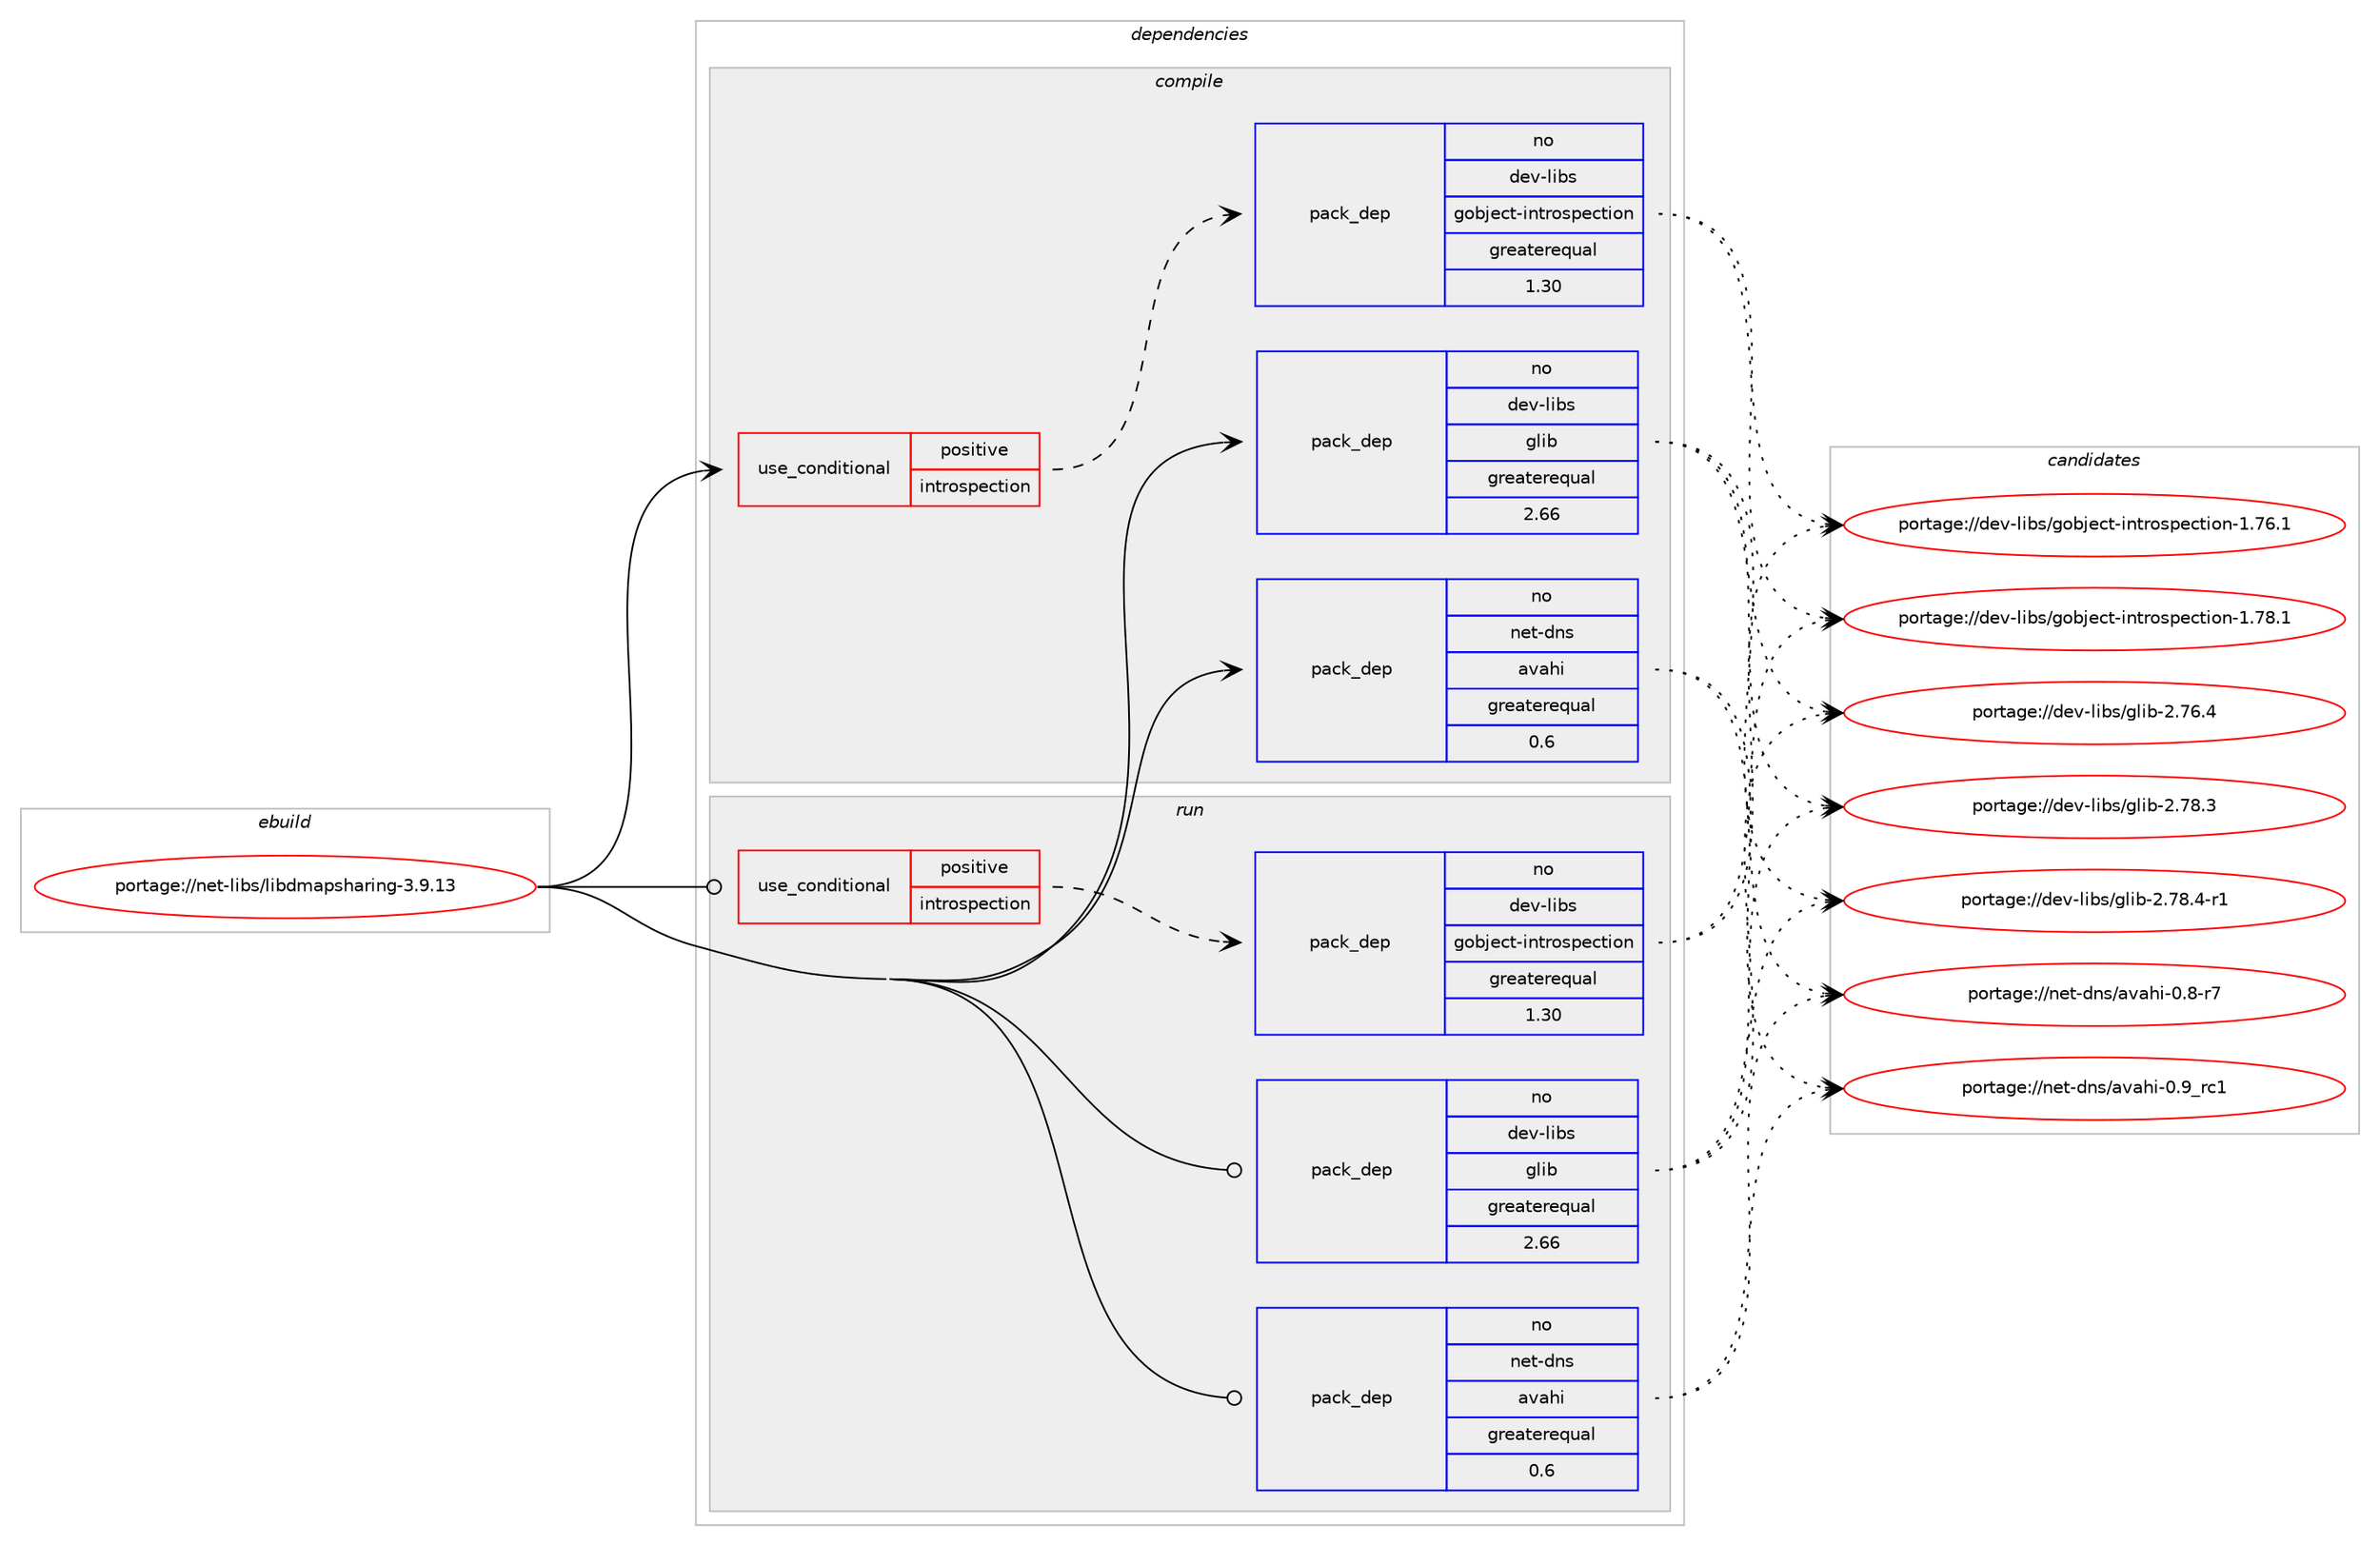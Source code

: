 digraph prolog {

# *************
# Graph options
# *************

newrank=true;
concentrate=true;
compound=true;
graph [rankdir=LR,fontname=Helvetica,fontsize=10,ranksep=1.5];#, ranksep=2.5, nodesep=0.2];
edge  [arrowhead=vee];
node  [fontname=Helvetica,fontsize=10];

# **********
# The ebuild
# **********

subgraph cluster_leftcol {
color=gray;
rank=same;
label=<<i>ebuild</i>>;
id [label="portage://net-libs/libdmapsharing-3.9.13", color=red, width=4, href="../net-libs/libdmapsharing-3.9.13.svg"];
}

# ****************
# The dependencies
# ****************

subgraph cluster_midcol {
color=gray;
label=<<i>dependencies</i>>;
subgraph cluster_compile {
fillcolor="#eeeeee";
style=filled;
label=<<i>compile</i>>;
subgraph cond2304 {
dependency3182 [label=<<TABLE BORDER="0" CELLBORDER="1" CELLSPACING="0" CELLPADDING="4"><TR><TD ROWSPAN="3" CELLPADDING="10">use_conditional</TD></TR><TR><TD>positive</TD></TR><TR><TD>introspection</TD></TR></TABLE>>, shape=none, color=red];
subgraph pack840 {
dependency3183 [label=<<TABLE BORDER="0" CELLBORDER="1" CELLSPACING="0" CELLPADDING="4" WIDTH="220"><TR><TD ROWSPAN="6" CELLPADDING="30">pack_dep</TD></TR><TR><TD WIDTH="110">no</TD></TR><TR><TD>dev-libs</TD></TR><TR><TD>gobject-introspection</TD></TR><TR><TD>greaterequal</TD></TR><TR><TD>1.30</TD></TR></TABLE>>, shape=none, color=blue];
}
dependency3182:e -> dependency3183:w [weight=20,style="dashed",arrowhead="vee"];
}
id:e -> dependency3182:w [weight=20,style="solid",arrowhead="vee"];
subgraph pack841 {
dependency3184 [label=<<TABLE BORDER="0" CELLBORDER="1" CELLSPACING="0" CELLPADDING="4" WIDTH="220"><TR><TD ROWSPAN="6" CELLPADDING="30">pack_dep</TD></TR><TR><TD WIDTH="110">no</TD></TR><TR><TD>dev-libs</TD></TR><TR><TD>glib</TD></TR><TR><TD>greaterequal</TD></TR><TR><TD>2.66</TD></TR></TABLE>>, shape=none, color=blue];
}
id:e -> dependency3184:w [weight=20,style="solid",arrowhead="vee"];
# *** BEGIN UNKNOWN DEPENDENCY TYPE (TODO) ***
# id -> package_dependency(portage://net-libs/libdmapsharing-3.9.13,install,no,media-libs,gst-plugins-base,none,[,,],[slot(1.0)],[])
# *** END UNKNOWN DEPENDENCY TYPE (TODO) ***

# *** BEGIN UNKNOWN DEPENDENCY TYPE (TODO) ***
# id -> package_dependency(portage://net-libs/libdmapsharing-3.9.13,install,no,media-libs,gstreamer,none,[,,],[slot(1.0)],[])
# *** END UNKNOWN DEPENDENCY TYPE (TODO) ***

subgraph pack842 {
dependency3185 [label=<<TABLE BORDER="0" CELLBORDER="1" CELLSPACING="0" CELLPADDING="4" WIDTH="220"><TR><TD ROWSPAN="6" CELLPADDING="30">pack_dep</TD></TR><TR><TD WIDTH="110">no</TD></TR><TR><TD>net-dns</TD></TR><TR><TD>avahi</TD></TR><TR><TD>greaterequal</TD></TR><TR><TD>0.6</TD></TR></TABLE>>, shape=none, color=blue];
}
id:e -> dependency3185:w [weight=20,style="solid",arrowhead="vee"];
# *** BEGIN UNKNOWN DEPENDENCY TYPE (TODO) ***
# id -> package_dependency(portage://net-libs/libdmapsharing-3.9.13,install,no,net-libs,libsoup,none,[,,],[slot(3.0)],[])
# *** END UNKNOWN DEPENDENCY TYPE (TODO) ***

# *** BEGIN UNKNOWN DEPENDENCY TYPE (TODO) ***
# id -> package_dependency(portage://net-libs/libdmapsharing-3.9.13,install,no,sys-libs,zlib,none,[,,],[],[])
# *** END UNKNOWN DEPENDENCY TYPE (TODO) ***

# *** BEGIN UNKNOWN DEPENDENCY TYPE (TODO) ***
# id -> package_dependency(portage://net-libs/libdmapsharing-3.9.13,install,no,x11-libs,gdk-pixbuf,none,[,,],[slot(2)],[])
# *** END UNKNOWN DEPENDENCY TYPE (TODO) ***

}
subgraph cluster_compileandrun {
fillcolor="#eeeeee";
style=filled;
label=<<i>compile and run</i>>;
}
subgraph cluster_run {
fillcolor="#eeeeee";
style=filled;
label=<<i>run</i>>;
subgraph cond2305 {
dependency3186 [label=<<TABLE BORDER="0" CELLBORDER="1" CELLSPACING="0" CELLPADDING="4"><TR><TD ROWSPAN="3" CELLPADDING="10">use_conditional</TD></TR><TR><TD>positive</TD></TR><TR><TD>introspection</TD></TR></TABLE>>, shape=none, color=red];
subgraph pack843 {
dependency3187 [label=<<TABLE BORDER="0" CELLBORDER="1" CELLSPACING="0" CELLPADDING="4" WIDTH="220"><TR><TD ROWSPAN="6" CELLPADDING="30">pack_dep</TD></TR><TR><TD WIDTH="110">no</TD></TR><TR><TD>dev-libs</TD></TR><TR><TD>gobject-introspection</TD></TR><TR><TD>greaterequal</TD></TR><TR><TD>1.30</TD></TR></TABLE>>, shape=none, color=blue];
}
dependency3186:e -> dependency3187:w [weight=20,style="dashed",arrowhead="vee"];
}
id:e -> dependency3186:w [weight=20,style="solid",arrowhead="odot"];
subgraph pack844 {
dependency3188 [label=<<TABLE BORDER="0" CELLBORDER="1" CELLSPACING="0" CELLPADDING="4" WIDTH="220"><TR><TD ROWSPAN="6" CELLPADDING="30">pack_dep</TD></TR><TR><TD WIDTH="110">no</TD></TR><TR><TD>dev-libs</TD></TR><TR><TD>glib</TD></TR><TR><TD>greaterequal</TD></TR><TR><TD>2.66</TD></TR></TABLE>>, shape=none, color=blue];
}
id:e -> dependency3188:w [weight=20,style="solid",arrowhead="odot"];
# *** BEGIN UNKNOWN DEPENDENCY TYPE (TODO) ***
# id -> package_dependency(portage://net-libs/libdmapsharing-3.9.13,run,no,media-libs,gst-plugins-base,none,[,,],[slot(1.0)],[])
# *** END UNKNOWN DEPENDENCY TYPE (TODO) ***

# *** BEGIN UNKNOWN DEPENDENCY TYPE (TODO) ***
# id -> package_dependency(portage://net-libs/libdmapsharing-3.9.13,run,no,media-libs,gstreamer,none,[,,],[slot(1.0)],[])
# *** END UNKNOWN DEPENDENCY TYPE (TODO) ***

subgraph pack845 {
dependency3189 [label=<<TABLE BORDER="0" CELLBORDER="1" CELLSPACING="0" CELLPADDING="4" WIDTH="220"><TR><TD ROWSPAN="6" CELLPADDING="30">pack_dep</TD></TR><TR><TD WIDTH="110">no</TD></TR><TR><TD>net-dns</TD></TR><TR><TD>avahi</TD></TR><TR><TD>greaterequal</TD></TR><TR><TD>0.6</TD></TR></TABLE>>, shape=none, color=blue];
}
id:e -> dependency3189:w [weight=20,style="solid",arrowhead="odot"];
# *** BEGIN UNKNOWN DEPENDENCY TYPE (TODO) ***
# id -> package_dependency(portage://net-libs/libdmapsharing-3.9.13,run,no,net-libs,libsoup,none,[,,],[slot(3.0)],[])
# *** END UNKNOWN DEPENDENCY TYPE (TODO) ***

# *** BEGIN UNKNOWN DEPENDENCY TYPE (TODO) ***
# id -> package_dependency(portage://net-libs/libdmapsharing-3.9.13,run,no,sys-libs,zlib,none,[,,],[],[])
# *** END UNKNOWN DEPENDENCY TYPE (TODO) ***

# *** BEGIN UNKNOWN DEPENDENCY TYPE (TODO) ***
# id -> package_dependency(portage://net-libs/libdmapsharing-3.9.13,run,no,x11-libs,gdk-pixbuf,none,[,,],[slot(2)],[])
# *** END UNKNOWN DEPENDENCY TYPE (TODO) ***

}
}

# **************
# The candidates
# **************

subgraph cluster_choices {
rank=same;
color=gray;
label=<<i>candidates</i>>;

subgraph choice840 {
color=black;
nodesep=1;
choice1001011184510810598115471031119810610199116451051101161141111151121019911610511111045494655544649 [label="portage://dev-libs/gobject-introspection-1.76.1", color=red, width=4,href="../dev-libs/gobject-introspection-1.76.1.svg"];
choice1001011184510810598115471031119810610199116451051101161141111151121019911610511111045494655564649 [label="portage://dev-libs/gobject-introspection-1.78.1", color=red, width=4,href="../dev-libs/gobject-introspection-1.78.1.svg"];
dependency3183:e -> choice1001011184510810598115471031119810610199116451051101161141111151121019911610511111045494655544649:w [style=dotted,weight="100"];
dependency3183:e -> choice1001011184510810598115471031119810610199116451051101161141111151121019911610511111045494655564649:w [style=dotted,weight="100"];
}
subgraph choice841 {
color=black;
nodesep=1;
choice1001011184510810598115471031081059845504655544652 [label="portage://dev-libs/glib-2.76.4", color=red, width=4,href="../dev-libs/glib-2.76.4.svg"];
choice1001011184510810598115471031081059845504655564651 [label="portage://dev-libs/glib-2.78.3", color=red, width=4,href="../dev-libs/glib-2.78.3.svg"];
choice10010111845108105981154710310810598455046555646524511449 [label="portage://dev-libs/glib-2.78.4-r1", color=red, width=4,href="../dev-libs/glib-2.78.4-r1.svg"];
dependency3184:e -> choice1001011184510810598115471031081059845504655544652:w [style=dotted,weight="100"];
dependency3184:e -> choice1001011184510810598115471031081059845504655564651:w [style=dotted,weight="100"];
dependency3184:e -> choice10010111845108105981154710310810598455046555646524511449:w [style=dotted,weight="100"];
}
subgraph choice842 {
color=black;
nodesep=1;
choice11010111645100110115479711897104105454846564511455 [label="portage://net-dns/avahi-0.8-r7", color=red, width=4,href="../net-dns/avahi-0.8-r7.svg"];
choice1101011164510011011547971189710410545484657951149949 [label="portage://net-dns/avahi-0.9_rc1", color=red, width=4,href="../net-dns/avahi-0.9_rc1.svg"];
dependency3185:e -> choice11010111645100110115479711897104105454846564511455:w [style=dotted,weight="100"];
dependency3185:e -> choice1101011164510011011547971189710410545484657951149949:w [style=dotted,weight="100"];
}
subgraph choice843 {
color=black;
nodesep=1;
choice1001011184510810598115471031119810610199116451051101161141111151121019911610511111045494655544649 [label="portage://dev-libs/gobject-introspection-1.76.1", color=red, width=4,href="../dev-libs/gobject-introspection-1.76.1.svg"];
choice1001011184510810598115471031119810610199116451051101161141111151121019911610511111045494655564649 [label="portage://dev-libs/gobject-introspection-1.78.1", color=red, width=4,href="../dev-libs/gobject-introspection-1.78.1.svg"];
dependency3187:e -> choice1001011184510810598115471031119810610199116451051101161141111151121019911610511111045494655544649:w [style=dotted,weight="100"];
dependency3187:e -> choice1001011184510810598115471031119810610199116451051101161141111151121019911610511111045494655564649:w [style=dotted,weight="100"];
}
subgraph choice844 {
color=black;
nodesep=1;
choice1001011184510810598115471031081059845504655544652 [label="portage://dev-libs/glib-2.76.4", color=red, width=4,href="../dev-libs/glib-2.76.4.svg"];
choice1001011184510810598115471031081059845504655564651 [label="portage://dev-libs/glib-2.78.3", color=red, width=4,href="../dev-libs/glib-2.78.3.svg"];
choice10010111845108105981154710310810598455046555646524511449 [label="portage://dev-libs/glib-2.78.4-r1", color=red, width=4,href="../dev-libs/glib-2.78.4-r1.svg"];
dependency3188:e -> choice1001011184510810598115471031081059845504655544652:w [style=dotted,weight="100"];
dependency3188:e -> choice1001011184510810598115471031081059845504655564651:w [style=dotted,weight="100"];
dependency3188:e -> choice10010111845108105981154710310810598455046555646524511449:w [style=dotted,weight="100"];
}
subgraph choice845 {
color=black;
nodesep=1;
choice11010111645100110115479711897104105454846564511455 [label="portage://net-dns/avahi-0.8-r7", color=red, width=4,href="../net-dns/avahi-0.8-r7.svg"];
choice1101011164510011011547971189710410545484657951149949 [label="portage://net-dns/avahi-0.9_rc1", color=red, width=4,href="../net-dns/avahi-0.9_rc1.svg"];
dependency3189:e -> choice11010111645100110115479711897104105454846564511455:w [style=dotted,weight="100"];
dependency3189:e -> choice1101011164510011011547971189710410545484657951149949:w [style=dotted,weight="100"];
}
}

}
